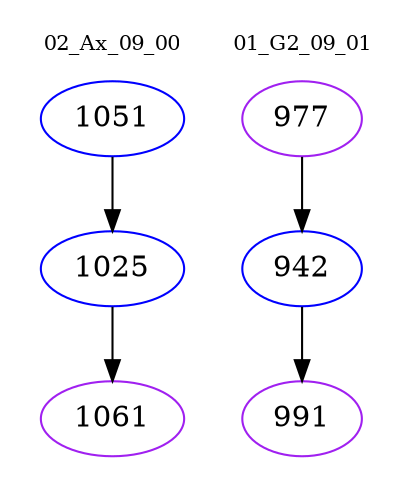 digraph{
subgraph cluster_0 {
color = white
label = "02_Ax_09_00";
fontsize=10;
T0_1051 [label="1051", color="blue"]
T0_1051 -> T0_1025 [color="black"]
T0_1025 [label="1025", color="blue"]
T0_1025 -> T0_1061 [color="black"]
T0_1061 [label="1061", color="purple"]
}
subgraph cluster_1 {
color = white
label = "01_G2_09_01";
fontsize=10;
T1_977 [label="977", color="purple"]
T1_977 -> T1_942 [color="black"]
T1_942 [label="942", color="blue"]
T1_942 -> T1_991 [color="black"]
T1_991 [label="991", color="purple"]
}
}
